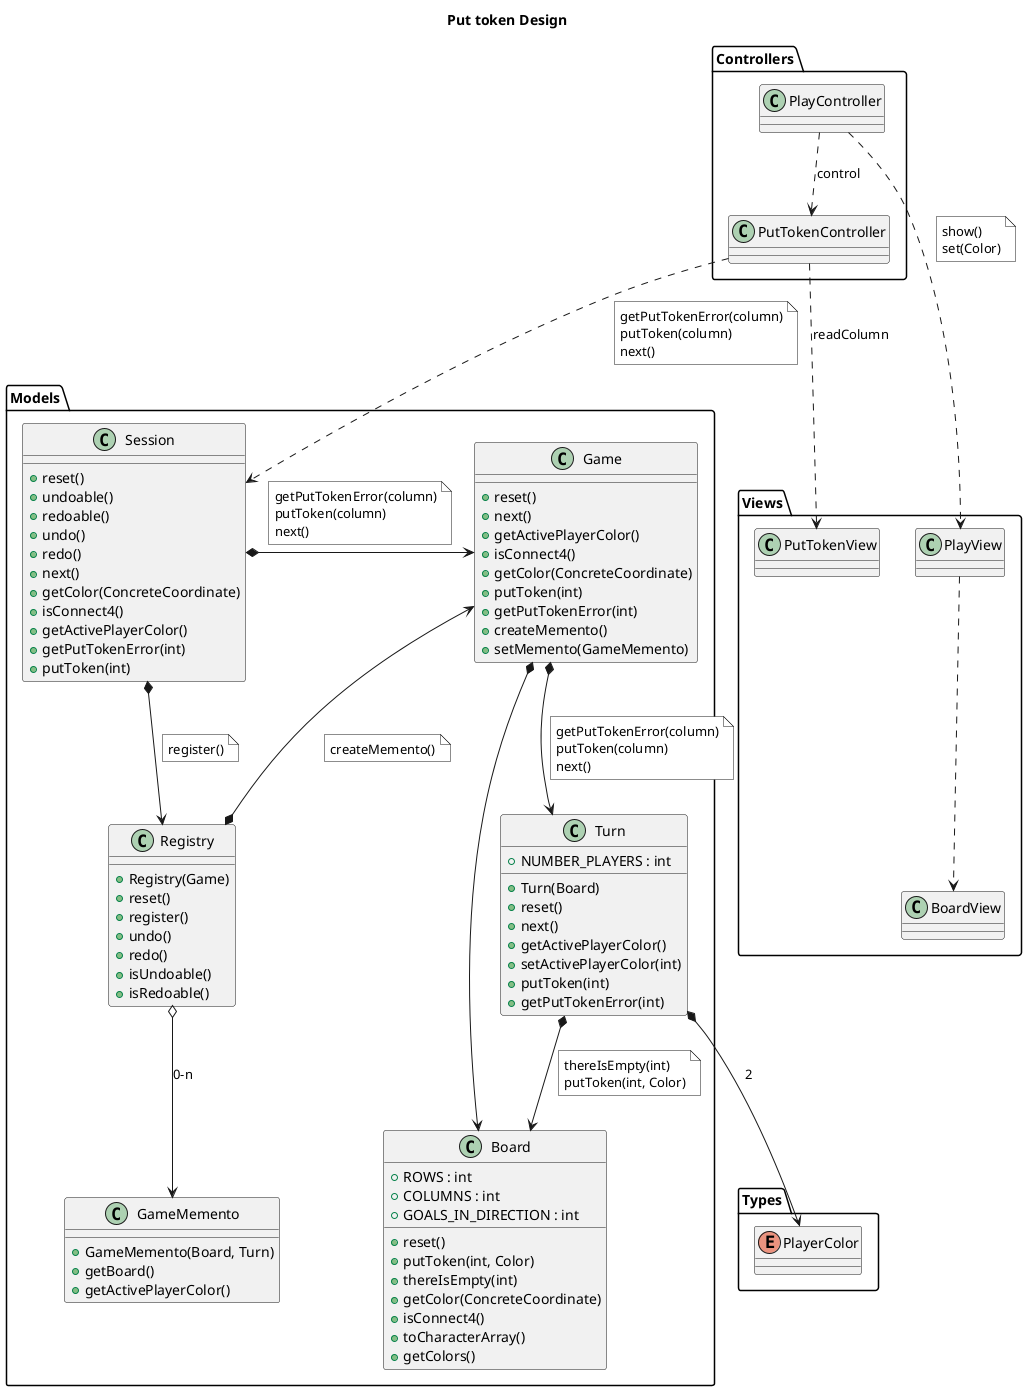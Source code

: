 @startuml

title "Put token Design"

package Controllers {
	class PlayController
	class PutTokenController
}
package Views{
	class PlayView
	class PutTokenView
	class BoardView
}

package Types{
	enum PlayerColor
}

package Models{
	class Game{
		+ reset()
		+ next()
		+ getActivePlayerColor()
		+ isConnect4()
		+ getColor(ConcreteCoordinate)
		+ putToken(int)
		+ getPutTokenError(int)
		+ createMemento()
		+ setMemento(GameMemento)
	}
	
	class Session{
		+ reset()
		+ undoable()
		+ redoable()
		+ undo()
		+ redo()
		+ next()
		+ getColor(ConcreteCoordinate)
		+ isConnect4()
		+ getActivePlayerColor()
		+ getPutTokenError(int)
		+ putToken(int)	
	}
	
	class Registry{
		+ Registry(Game)
		+ reset()
		+ register()
		+ undo()
		+ redo()
		+ isUndoable()
		+ isRedoable()
	}
	
	class GameMemento{
		+ GameMemento(Board, Turn)
		+ getBoard()
		+ getActivePlayerColor()
	}
	
	class Board{
		+ ROWS : int
		+ COLUMNS : int
		+ GOALS_IN_DIRECTION : int
		+ reset()
		+  putToken(int, Color)
		+ thereIsEmpty(int)
		+ getColor(ConcreteCoordinate)
		+ isConnect4()
		+ toCharacterArray()
		+ getColors()
	}

	class Turn{
		+ NUMBER_PLAYERS : int
		+ Turn(Board)
		+ reset()
		+ next()
		+ getActivePlayerColor()
		+ setActivePlayerColor(int)
		+ putToken(int)
		+ getPutTokenError(int)
	}
	
	Session *-left-> Game
	note on link #white
		getPutTokenError(column)
		putToken(column)
		next()
	end note

	Session *--> Registry
	note on link #white
		register()
	end note
	Registry *--> Game
	note on link #white
		createMemento()
	end note
	Registry o--> GameMemento : 0-n
	
	Game *--> Board
	Game *--> Turn
		note on link #white
		getPutTokenError(column)
		putToken(column)
		next()
	end note
	Turn *--> Board
	note on link #white
		thereIsEmpty(int)
		putToken(int, Color)
	end note
	Turn *--> PlayerColor :2

	
}

PlayController ..> PutTokenController : control
PlayController ..> PlayView
note on link #white
	show()
	set(Color)
end note
PlayView ..> BoardView
PutTokenController ..> PutTokenView : readColumn

PutTokenController ..> Session
note on link #white
	getPutTokenError(column)
	putToken(column)
	next()
end note

@enduml
